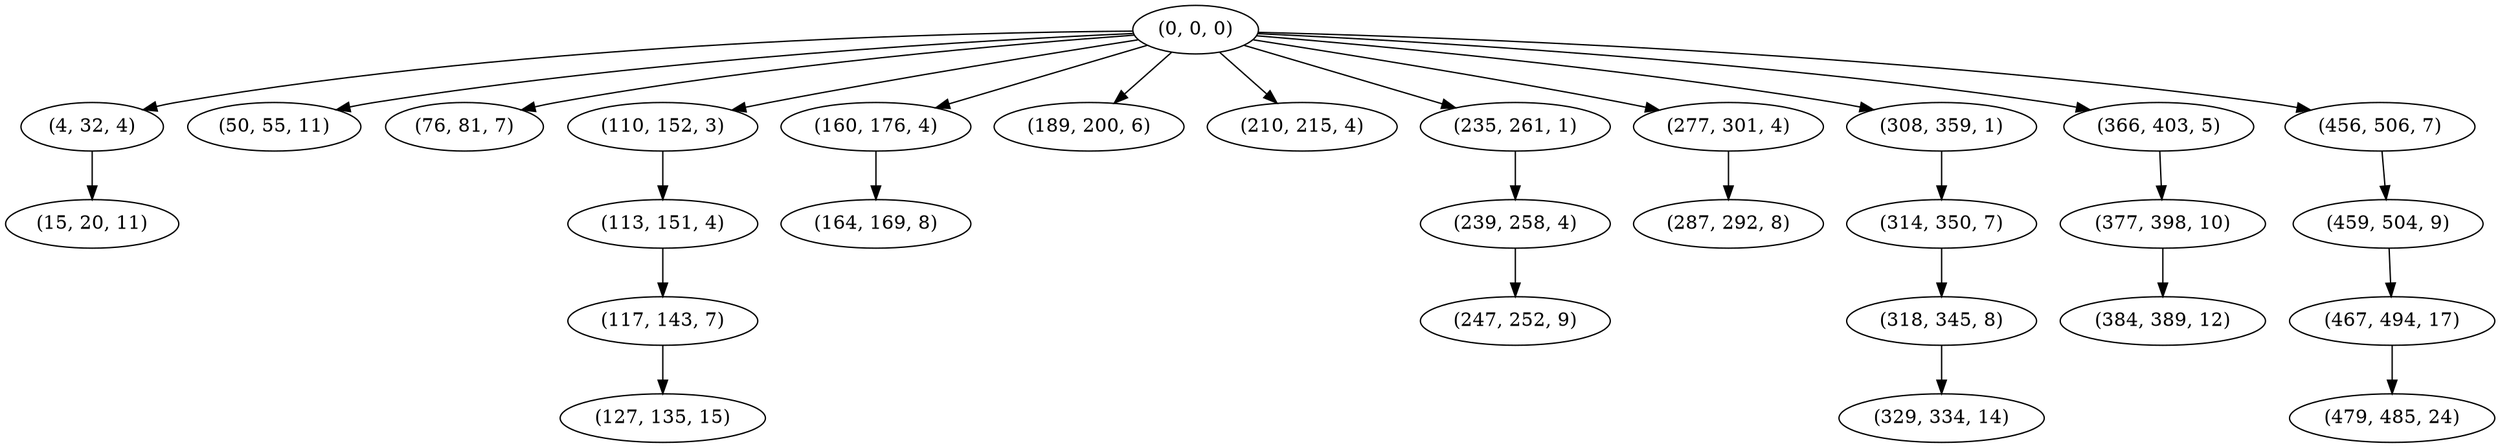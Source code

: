 digraph tree {
    "(0, 0, 0)";
    "(4, 32, 4)";
    "(15, 20, 11)";
    "(50, 55, 11)";
    "(76, 81, 7)";
    "(110, 152, 3)";
    "(113, 151, 4)";
    "(117, 143, 7)";
    "(127, 135, 15)";
    "(160, 176, 4)";
    "(164, 169, 8)";
    "(189, 200, 6)";
    "(210, 215, 4)";
    "(235, 261, 1)";
    "(239, 258, 4)";
    "(247, 252, 9)";
    "(277, 301, 4)";
    "(287, 292, 8)";
    "(308, 359, 1)";
    "(314, 350, 7)";
    "(318, 345, 8)";
    "(329, 334, 14)";
    "(366, 403, 5)";
    "(377, 398, 10)";
    "(384, 389, 12)";
    "(456, 506, 7)";
    "(459, 504, 9)";
    "(467, 494, 17)";
    "(479, 485, 24)";
    "(0, 0, 0)" -> "(4, 32, 4)";
    "(0, 0, 0)" -> "(50, 55, 11)";
    "(0, 0, 0)" -> "(76, 81, 7)";
    "(0, 0, 0)" -> "(110, 152, 3)";
    "(0, 0, 0)" -> "(160, 176, 4)";
    "(0, 0, 0)" -> "(189, 200, 6)";
    "(0, 0, 0)" -> "(210, 215, 4)";
    "(0, 0, 0)" -> "(235, 261, 1)";
    "(0, 0, 0)" -> "(277, 301, 4)";
    "(0, 0, 0)" -> "(308, 359, 1)";
    "(0, 0, 0)" -> "(366, 403, 5)";
    "(0, 0, 0)" -> "(456, 506, 7)";
    "(4, 32, 4)" -> "(15, 20, 11)";
    "(110, 152, 3)" -> "(113, 151, 4)";
    "(113, 151, 4)" -> "(117, 143, 7)";
    "(117, 143, 7)" -> "(127, 135, 15)";
    "(160, 176, 4)" -> "(164, 169, 8)";
    "(235, 261, 1)" -> "(239, 258, 4)";
    "(239, 258, 4)" -> "(247, 252, 9)";
    "(277, 301, 4)" -> "(287, 292, 8)";
    "(308, 359, 1)" -> "(314, 350, 7)";
    "(314, 350, 7)" -> "(318, 345, 8)";
    "(318, 345, 8)" -> "(329, 334, 14)";
    "(366, 403, 5)" -> "(377, 398, 10)";
    "(377, 398, 10)" -> "(384, 389, 12)";
    "(456, 506, 7)" -> "(459, 504, 9)";
    "(459, 504, 9)" -> "(467, 494, 17)";
    "(467, 494, 17)" -> "(479, 485, 24)";
}
